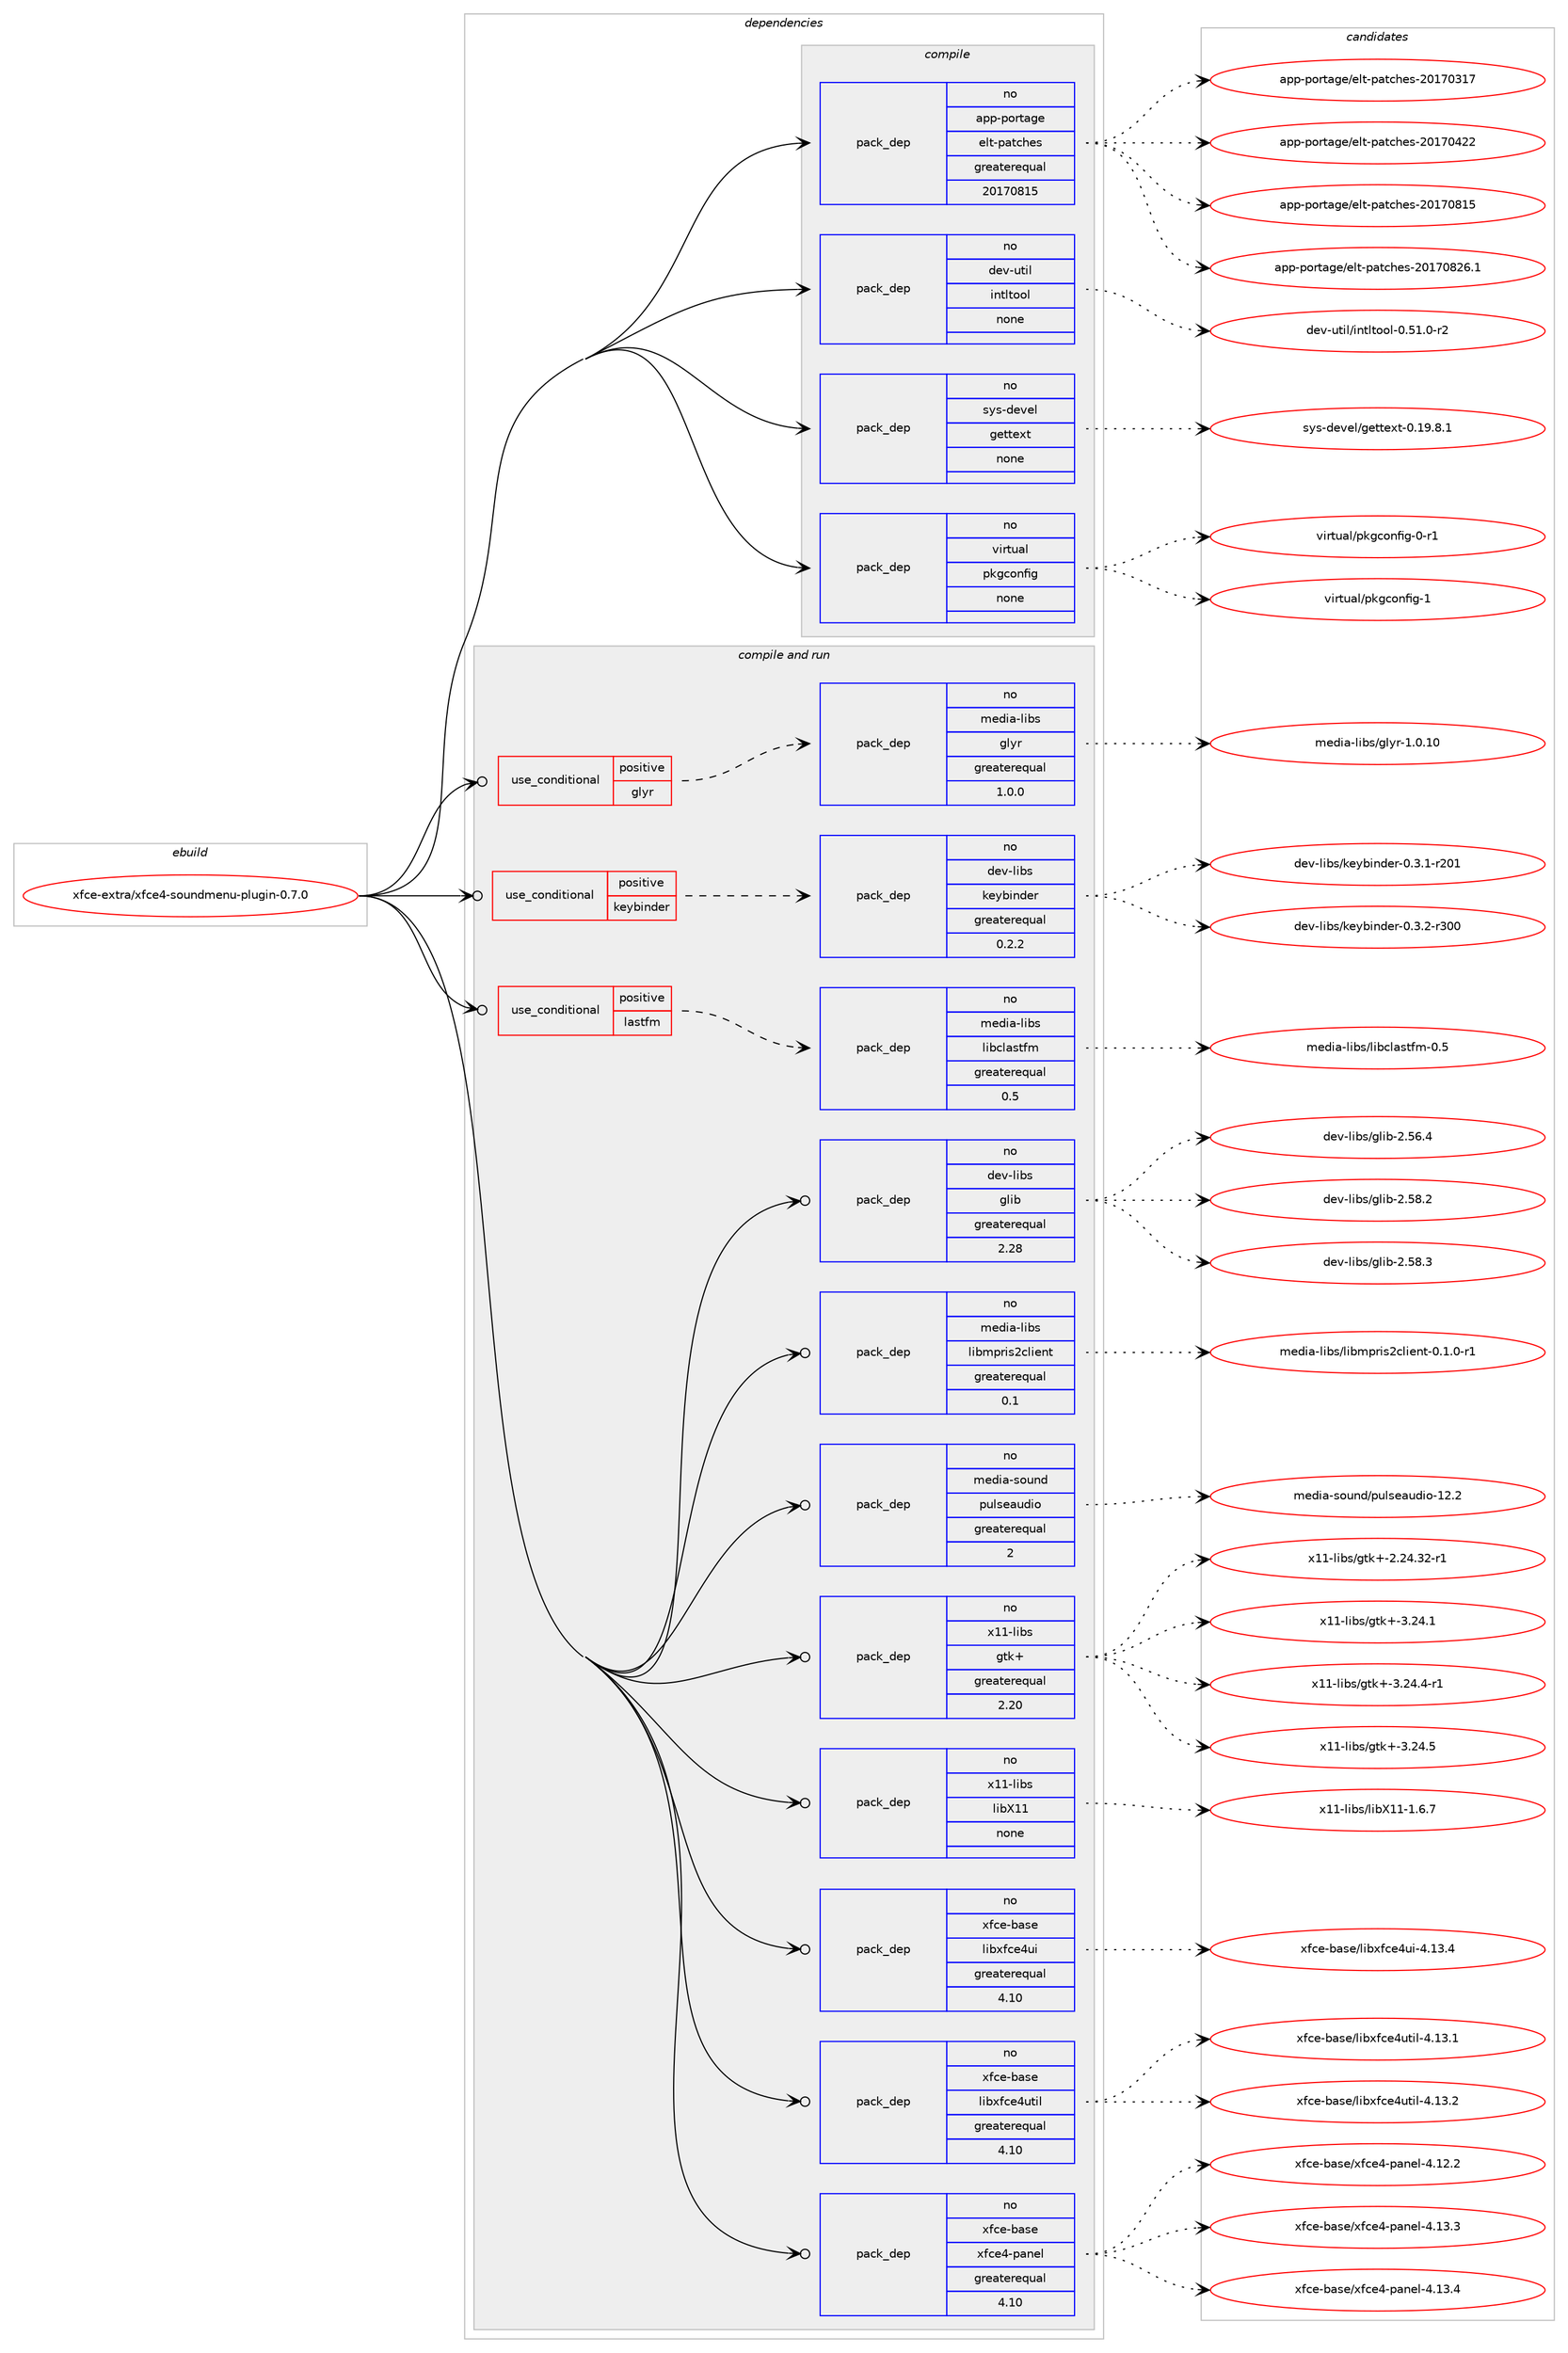 digraph prolog {

# *************
# Graph options
# *************

newrank=true;
concentrate=true;
compound=true;
graph [rankdir=LR,fontname=Helvetica,fontsize=10,ranksep=1.5];#, ranksep=2.5, nodesep=0.2];
edge  [arrowhead=vee];
node  [fontname=Helvetica,fontsize=10];

# **********
# The ebuild
# **********

subgraph cluster_leftcol {
color=gray;
rank=same;
label=<<i>ebuild</i>>;
id [label="xfce-extra/xfce4-soundmenu-plugin-0.7.0", color=red, width=4, href="../xfce-extra/xfce4-soundmenu-plugin-0.7.0.svg"];
}

# ****************
# The dependencies
# ****************

subgraph cluster_midcol {
color=gray;
label=<<i>dependencies</i>>;
subgraph cluster_compile {
fillcolor="#eeeeee";
style=filled;
label=<<i>compile</i>>;
subgraph pack1276242 {
dependency1774137 [label=<<TABLE BORDER="0" CELLBORDER="1" CELLSPACING="0" CELLPADDING="4" WIDTH="220"><TR><TD ROWSPAN="6" CELLPADDING="30">pack_dep</TD></TR><TR><TD WIDTH="110">no</TD></TR><TR><TD>app-portage</TD></TR><TR><TD>elt-patches</TD></TR><TR><TD>greaterequal</TD></TR><TR><TD>20170815</TD></TR></TABLE>>, shape=none, color=blue];
}
id:e -> dependency1774137:w [weight=20,style="solid",arrowhead="vee"];
subgraph pack1276243 {
dependency1774138 [label=<<TABLE BORDER="0" CELLBORDER="1" CELLSPACING="0" CELLPADDING="4" WIDTH="220"><TR><TD ROWSPAN="6" CELLPADDING="30">pack_dep</TD></TR><TR><TD WIDTH="110">no</TD></TR><TR><TD>dev-util</TD></TR><TR><TD>intltool</TD></TR><TR><TD>none</TD></TR><TR><TD></TD></TR></TABLE>>, shape=none, color=blue];
}
id:e -> dependency1774138:w [weight=20,style="solid",arrowhead="vee"];
subgraph pack1276244 {
dependency1774139 [label=<<TABLE BORDER="0" CELLBORDER="1" CELLSPACING="0" CELLPADDING="4" WIDTH="220"><TR><TD ROWSPAN="6" CELLPADDING="30">pack_dep</TD></TR><TR><TD WIDTH="110">no</TD></TR><TR><TD>sys-devel</TD></TR><TR><TD>gettext</TD></TR><TR><TD>none</TD></TR><TR><TD></TD></TR></TABLE>>, shape=none, color=blue];
}
id:e -> dependency1774139:w [weight=20,style="solid",arrowhead="vee"];
subgraph pack1276245 {
dependency1774140 [label=<<TABLE BORDER="0" CELLBORDER="1" CELLSPACING="0" CELLPADDING="4" WIDTH="220"><TR><TD ROWSPAN="6" CELLPADDING="30">pack_dep</TD></TR><TR><TD WIDTH="110">no</TD></TR><TR><TD>virtual</TD></TR><TR><TD>pkgconfig</TD></TR><TR><TD>none</TD></TR><TR><TD></TD></TR></TABLE>>, shape=none, color=blue];
}
id:e -> dependency1774140:w [weight=20,style="solid",arrowhead="vee"];
}
subgraph cluster_compileandrun {
fillcolor="#eeeeee";
style=filled;
label=<<i>compile and run</i>>;
subgraph cond467953 {
dependency1774141 [label=<<TABLE BORDER="0" CELLBORDER="1" CELLSPACING="0" CELLPADDING="4"><TR><TD ROWSPAN="3" CELLPADDING="10">use_conditional</TD></TR><TR><TD>positive</TD></TR><TR><TD>glyr</TD></TR></TABLE>>, shape=none, color=red];
subgraph pack1276246 {
dependency1774142 [label=<<TABLE BORDER="0" CELLBORDER="1" CELLSPACING="0" CELLPADDING="4" WIDTH="220"><TR><TD ROWSPAN="6" CELLPADDING="30">pack_dep</TD></TR><TR><TD WIDTH="110">no</TD></TR><TR><TD>media-libs</TD></TR><TR><TD>glyr</TD></TR><TR><TD>greaterequal</TD></TR><TR><TD>1.0.0</TD></TR></TABLE>>, shape=none, color=blue];
}
dependency1774141:e -> dependency1774142:w [weight=20,style="dashed",arrowhead="vee"];
}
id:e -> dependency1774141:w [weight=20,style="solid",arrowhead="odotvee"];
subgraph cond467954 {
dependency1774143 [label=<<TABLE BORDER="0" CELLBORDER="1" CELLSPACING="0" CELLPADDING="4"><TR><TD ROWSPAN="3" CELLPADDING="10">use_conditional</TD></TR><TR><TD>positive</TD></TR><TR><TD>keybinder</TD></TR></TABLE>>, shape=none, color=red];
subgraph pack1276247 {
dependency1774144 [label=<<TABLE BORDER="0" CELLBORDER="1" CELLSPACING="0" CELLPADDING="4" WIDTH="220"><TR><TD ROWSPAN="6" CELLPADDING="30">pack_dep</TD></TR><TR><TD WIDTH="110">no</TD></TR><TR><TD>dev-libs</TD></TR><TR><TD>keybinder</TD></TR><TR><TD>greaterequal</TD></TR><TR><TD>0.2.2</TD></TR></TABLE>>, shape=none, color=blue];
}
dependency1774143:e -> dependency1774144:w [weight=20,style="dashed",arrowhead="vee"];
}
id:e -> dependency1774143:w [weight=20,style="solid",arrowhead="odotvee"];
subgraph cond467955 {
dependency1774145 [label=<<TABLE BORDER="0" CELLBORDER="1" CELLSPACING="0" CELLPADDING="4"><TR><TD ROWSPAN="3" CELLPADDING="10">use_conditional</TD></TR><TR><TD>positive</TD></TR><TR><TD>lastfm</TD></TR></TABLE>>, shape=none, color=red];
subgraph pack1276248 {
dependency1774146 [label=<<TABLE BORDER="0" CELLBORDER="1" CELLSPACING="0" CELLPADDING="4" WIDTH="220"><TR><TD ROWSPAN="6" CELLPADDING="30">pack_dep</TD></TR><TR><TD WIDTH="110">no</TD></TR><TR><TD>media-libs</TD></TR><TR><TD>libclastfm</TD></TR><TR><TD>greaterequal</TD></TR><TR><TD>0.5</TD></TR></TABLE>>, shape=none, color=blue];
}
dependency1774145:e -> dependency1774146:w [weight=20,style="dashed",arrowhead="vee"];
}
id:e -> dependency1774145:w [weight=20,style="solid",arrowhead="odotvee"];
subgraph pack1276249 {
dependency1774147 [label=<<TABLE BORDER="0" CELLBORDER="1" CELLSPACING="0" CELLPADDING="4" WIDTH="220"><TR><TD ROWSPAN="6" CELLPADDING="30">pack_dep</TD></TR><TR><TD WIDTH="110">no</TD></TR><TR><TD>dev-libs</TD></TR><TR><TD>glib</TD></TR><TR><TD>greaterequal</TD></TR><TR><TD>2.28</TD></TR></TABLE>>, shape=none, color=blue];
}
id:e -> dependency1774147:w [weight=20,style="solid",arrowhead="odotvee"];
subgraph pack1276250 {
dependency1774148 [label=<<TABLE BORDER="0" CELLBORDER="1" CELLSPACING="0" CELLPADDING="4" WIDTH="220"><TR><TD ROWSPAN="6" CELLPADDING="30">pack_dep</TD></TR><TR><TD WIDTH="110">no</TD></TR><TR><TD>media-libs</TD></TR><TR><TD>libmpris2client</TD></TR><TR><TD>greaterequal</TD></TR><TR><TD>0.1</TD></TR></TABLE>>, shape=none, color=blue];
}
id:e -> dependency1774148:w [weight=20,style="solid",arrowhead="odotvee"];
subgraph pack1276251 {
dependency1774149 [label=<<TABLE BORDER="0" CELLBORDER="1" CELLSPACING="0" CELLPADDING="4" WIDTH="220"><TR><TD ROWSPAN="6" CELLPADDING="30">pack_dep</TD></TR><TR><TD WIDTH="110">no</TD></TR><TR><TD>media-sound</TD></TR><TR><TD>pulseaudio</TD></TR><TR><TD>greaterequal</TD></TR><TR><TD>2</TD></TR></TABLE>>, shape=none, color=blue];
}
id:e -> dependency1774149:w [weight=20,style="solid",arrowhead="odotvee"];
subgraph pack1276252 {
dependency1774150 [label=<<TABLE BORDER="0" CELLBORDER="1" CELLSPACING="0" CELLPADDING="4" WIDTH="220"><TR><TD ROWSPAN="6" CELLPADDING="30">pack_dep</TD></TR><TR><TD WIDTH="110">no</TD></TR><TR><TD>x11-libs</TD></TR><TR><TD>gtk+</TD></TR><TR><TD>greaterequal</TD></TR><TR><TD>2.20</TD></TR></TABLE>>, shape=none, color=blue];
}
id:e -> dependency1774150:w [weight=20,style="solid",arrowhead="odotvee"];
subgraph pack1276253 {
dependency1774151 [label=<<TABLE BORDER="0" CELLBORDER="1" CELLSPACING="0" CELLPADDING="4" WIDTH="220"><TR><TD ROWSPAN="6" CELLPADDING="30">pack_dep</TD></TR><TR><TD WIDTH="110">no</TD></TR><TR><TD>x11-libs</TD></TR><TR><TD>libX11</TD></TR><TR><TD>none</TD></TR><TR><TD></TD></TR></TABLE>>, shape=none, color=blue];
}
id:e -> dependency1774151:w [weight=20,style="solid",arrowhead="odotvee"];
subgraph pack1276254 {
dependency1774152 [label=<<TABLE BORDER="0" CELLBORDER="1" CELLSPACING="0" CELLPADDING="4" WIDTH="220"><TR><TD ROWSPAN="6" CELLPADDING="30">pack_dep</TD></TR><TR><TD WIDTH="110">no</TD></TR><TR><TD>xfce-base</TD></TR><TR><TD>libxfce4ui</TD></TR><TR><TD>greaterequal</TD></TR><TR><TD>4.10</TD></TR></TABLE>>, shape=none, color=blue];
}
id:e -> dependency1774152:w [weight=20,style="solid",arrowhead="odotvee"];
subgraph pack1276255 {
dependency1774153 [label=<<TABLE BORDER="0" CELLBORDER="1" CELLSPACING="0" CELLPADDING="4" WIDTH="220"><TR><TD ROWSPAN="6" CELLPADDING="30">pack_dep</TD></TR><TR><TD WIDTH="110">no</TD></TR><TR><TD>xfce-base</TD></TR><TR><TD>libxfce4util</TD></TR><TR><TD>greaterequal</TD></TR><TR><TD>4.10</TD></TR></TABLE>>, shape=none, color=blue];
}
id:e -> dependency1774153:w [weight=20,style="solid",arrowhead="odotvee"];
subgraph pack1276256 {
dependency1774154 [label=<<TABLE BORDER="0" CELLBORDER="1" CELLSPACING="0" CELLPADDING="4" WIDTH="220"><TR><TD ROWSPAN="6" CELLPADDING="30">pack_dep</TD></TR><TR><TD WIDTH="110">no</TD></TR><TR><TD>xfce-base</TD></TR><TR><TD>xfce4-panel</TD></TR><TR><TD>greaterequal</TD></TR><TR><TD>4.10</TD></TR></TABLE>>, shape=none, color=blue];
}
id:e -> dependency1774154:w [weight=20,style="solid",arrowhead="odotvee"];
}
subgraph cluster_run {
fillcolor="#eeeeee";
style=filled;
label=<<i>run</i>>;
}
}

# **************
# The candidates
# **************

subgraph cluster_choices {
rank=same;
color=gray;
label=<<i>candidates</i>>;

subgraph choice1276242 {
color=black;
nodesep=1;
choice97112112451121111141169710310147101108116451129711699104101115455048495548514955 [label="app-portage/elt-patches-20170317", color=red, width=4,href="../app-portage/elt-patches-20170317.svg"];
choice97112112451121111141169710310147101108116451129711699104101115455048495548525050 [label="app-portage/elt-patches-20170422", color=red, width=4,href="../app-portage/elt-patches-20170422.svg"];
choice97112112451121111141169710310147101108116451129711699104101115455048495548564953 [label="app-portage/elt-patches-20170815", color=red, width=4,href="../app-portage/elt-patches-20170815.svg"];
choice971121124511211111411697103101471011081164511297116991041011154550484955485650544649 [label="app-portage/elt-patches-20170826.1", color=red, width=4,href="../app-portage/elt-patches-20170826.1.svg"];
dependency1774137:e -> choice97112112451121111141169710310147101108116451129711699104101115455048495548514955:w [style=dotted,weight="100"];
dependency1774137:e -> choice97112112451121111141169710310147101108116451129711699104101115455048495548525050:w [style=dotted,weight="100"];
dependency1774137:e -> choice97112112451121111141169710310147101108116451129711699104101115455048495548564953:w [style=dotted,weight="100"];
dependency1774137:e -> choice971121124511211111411697103101471011081164511297116991041011154550484955485650544649:w [style=dotted,weight="100"];
}
subgraph choice1276243 {
color=black;
nodesep=1;
choice1001011184511711610510847105110116108116111111108454846534946484511450 [label="dev-util/intltool-0.51.0-r2", color=red, width=4,href="../dev-util/intltool-0.51.0-r2.svg"];
dependency1774138:e -> choice1001011184511711610510847105110116108116111111108454846534946484511450:w [style=dotted,weight="100"];
}
subgraph choice1276244 {
color=black;
nodesep=1;
choice1151211154510010111810110847103101116116101120116454846495746564649 [label="sys-devel/gettext-0.19.8.1", color=red, width=4,href="../sys-devel/gettext-0.19.8.1.svg"];
dependency1774139:e -> choice1151211154510010111810110847103101116116101120116454846495746564649:w [style=dotted,weight="100"];
}
subgraph choice1276245 {
color=black;
nodesep=1;
choice11810511411611797108471121071039911111010210510345484511449 [label="virtual/pkgconfig-0-r1", color=red, width=4,href="../virtual/pkgconfig-0-r1.svg"];
choice1181051141161179710847112107103991111101021051034549 [label="virtual/pkgconfig-1", color=red, width=4,href="../virtual/pkgconfig-1.svg"];
dependency1774140:e -> choice11810511411611797108471121071039911111010210510345484511449:w [style=dotted,weight="100"];
dependency1774140:e -> choice1181051141161179710847112107103991111101021051034549:w [style=dotted,weight="100"];
}
subgraph choice1276246 {
color=black;
nodesep=1;
choice1091011001059745108105981154710310812111445494648464948 [label="media-libs/glyr-1.0.10", color=red, width=4,href="../media-libs/glyr-1.0.10.svg"];
dependency1774142:e -> choice1091011001059745108105981154710310812111445494648464948:w [style=dotted,weight="100"];
}
subgraph choice1276247 {
color=black;
nodesep=1;
choice1001011184510810598115471071011219810511010010111445484651464945114504849 [label="dev-libs/keybinder-0.3.1-r201", color=red, width=4,href="../dev-libs/keybinder-0.3.1-r201.svg"];
choice1001011184510810598115471071011219810511010010111445484651465045114514848 [label="dev-libs/keybinder-0.3.2-r300", color=red, width=4,href="../dev-libs/keybinder-0.3.2-r300.svg"];
dependency1774144:e -> choice1001011184510810598115471071011219810511010010111445484651464945114504849:w [style=dotted,weight="100"];
dependency1774144:e -> choice1001011184510810598115471071011219810511010010111445484651465045114514848:w [style=dotted,weight="100"];
}
subgraph choice1276248 {
color=black;
nodesep=1;
choice1091011001059745108105981154710810598991089711511610210945484653 [label="media-libs/libclastfm-0.5", color=red, width=4,href="../media-libs/libclastfm-0.5.svg"];
dependency1774146:e -> choice1091011001059745108105981154710810598991089711511610210945484653:w [style=dotted,weight="100"];
}
subgraph choice1276249 {
color=black;
nodesep=1;
choice1001011184510810598115471031081059845504653544652 [label="dev-libs/glib-2.56.4", color=red, width=4,href="../dev-libs/glib-2.56.4.svg"];
choice1001011184510810598115471031081059845504653564650 [label="dev-libs/glib-2.58.2", color=red, width=4,href="../dev-libs/glib-2.58.2.svg"];
choice1001011184510810598115471031081059845504653564651 [label="dev-libs/glib-2.58.3", color=red, width=4,href="../dev-libs/glib-2.58.3.svg"];
dependency1774147:e -> choice1001011184510810598115471031081059845504653544652:w [style=dotted,weight="100"];
dependency1774147:e -> choice1001011184510810598115471031081059845504653564650:w [style=dotted,weight="100"];
dependency1774147:e -> choice1001011184510810598115471031081059845504653564651:w [style=dotted,weight="100"];
}
subgraph choice1276250 {
color=black;
nodesep=1;
choice109101100105974510810598115471081059810911211410511550991081051011101164548464946484511449 [label="media-libs/libmpris2client-0.1.0-r1", color=red, width=4,href="../media-libs/libmpris2client-0.1.0-r1.svg"];
dependency1774148:e -> choice109101100105974510810598115471081059810911211410511550991081051011101164548464946484511449:w [style=dotted,weight="100"];
}
subgraph choice1276251 {
color=black;
nodesep=1;
choice109101100105974511511111711010047112117108115101971171001051114549504650 [label="media-sound/pulseaudio-12.2", color=red, width=4,href="../media-sound/pulseaudio-12.2.svg"];
dependency1774149:e -> choice109101100105974511511111711010047112117108115101971171001051114549504650:w [style=dotted,weight="100"];
}
subgraph choice1276252 {
color=black;
nodesep=1;
choice12049494510810598115471031161074345504650524651504511449 [label="x11-libs/gtk+-2.24.32-r1", color=red, width=4,href="../x11-libs/gtk+-2.24.32-r1.svg"];
choice12049494510810598115471031161074345514650524649 [label="x11-libs/gtk+-3.24.1", color=red, width=4,href="../x11-libs/gtk+-3.24.1.svg"];
choice120494945108105981154710311610743455146505246524511449 [label="x11-libs/gtk+-3.24.4-r1", color=red, width=4,href="../x11-libs/gtk+-3.24.4-r1.svg"];
choice12049494510810598115471031161074345514650524653 [label="x11-libs/gtk+-3.24.5", color=red, width=4,href="../x11-libs/gtk+-3.24.5.svg"];
dependency1774150:e -> choice12049494510810598115471031161074345504650524651504511449:w [style=dotted,weight="100"];
dependency1774150:e -> choice12049494510810598115471031161074345514650524649:w [style=dotted,weight="100"];
dependency1774150:e -> choice120494945108105981154710311610743455146505246524511449:w [style=dotted,weight="100"];
dependency1774150:e -> choice12049494510810598115471031161074345514650524653:w [style=dotted,weight="100"];
}
subgraph choice1276253 {
color=black;
nodesep=1;
choice120494945108105981154710810598884949454946544655 [label="x11-libs/libX11-1.6.7", color=red, width=4,href="../x11-libs/libX11-1.6.7.svg"];
dependency1774151:e -> choice120494945108105981154710810598884949454946544655:w [style=dotted,weight="100"];
}
subgraph choice1276254 {
color=black;
nodesep=1;
choice120102991014598971151014710810598120102991015211710545524649514652 [label="xfce-base/libxfce4ui-4.13.4", color=red, width=4,href="../xfce-base/libxfce4ui-4.13.4.svg"];
dependency1774152:e -> choice120102991014598971151014710810598120102991015211710545524649514652:w [style=dotted,weight="100"];
}
subgraph choice1276255 {
color=black;
nodesep=1;
choice120102991014598971151014710810598120102991015211711610510845524649514649 [label="xfce-base/libxfce4util-4.13.1", color=red, width=4,href="../xfce-base/libxfce4util-4.13.1.svg"];
choice120102991014598971151014710810598120102991015211711610510845524649514650 [label="xfce-base/libxfce4util-4.13.2", color=red, width=4,href="../xfce-base/libxfce4util-4.13.2.svg"];
dependency1774153:e -> choice120102991014598971151014710810598120102991015211711610510845524649514649:w [style=dotted,weight="100"];
dependency1774153:e -> choice120102991014598971151014710810598120102991015211711610510845524649514650:w [style=dotted,weight="100"];
}
subgraph choice1276256 {
color=black;
nodesep=1;
choice12010299101459897115101471201029910152451129711010110845524649504650 [label="xfce-base/xfce4-panel-4.12.2", color=red, width=4,href="../xfce-base/xfce4-panel-4.12.2.svg"];
choice12010299101459897115101471201029910152451129711010110845524649514651 [label="xfce-base/xfce4-panel-4.13.3", color=red, width=4,href="../xfce-base/xfce4-panel-4.13.3.svg"];
choice12010299101459897115101471201029910152451129711010110845524649514652 [label="xfce-base/xfce4-panel-4.13.4", color=red, width=4,href="../xfce-base/xfce4-panel-4.13.4.svg"];
dependency1774154:e -> choice12010299101459897115101471201029910152451129711010110845524649504650:w [style=dotted,weight="100"];
dependency1774154:e -> choice12010299101459897115101471201029910152451129711010110845524649514651:w [style=dotted,weight="100"];
dependency1774154:e -> choice12010299101459897115101471201029910152451129711010110845524649514652:w [style=dotted,weight="100"];
}
}

}
